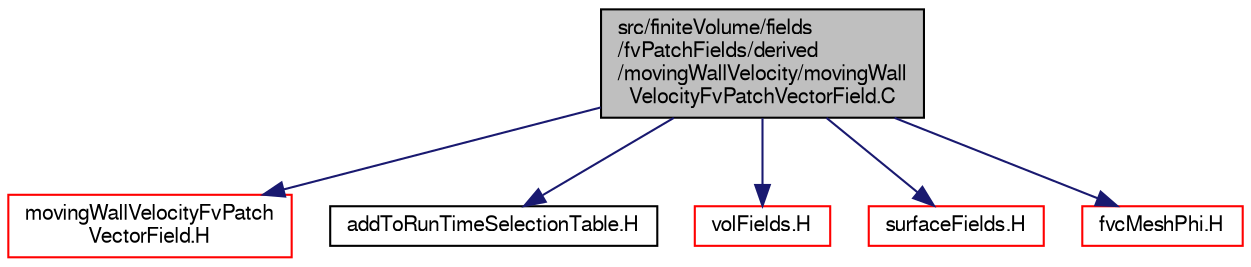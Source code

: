 digraph "src/finiteVolume/fields/fvPatchFields/derived/movingWallVelocity/movingWallVelocityFvPatchVectorField.C"
{
  bgcolor="transparent";
  edge [fontname="FreeSans",fontsize="10",labelfontname="FreeSans",labelfontsize="10"];
  node [fontname="FreeSans",fontsize="10",shape=record];
  Node0 [label="src/finiteVolume/fields\l/fvPatchFields/derived\l/movingWallVelocity/movingWall\lVelocityFvPatchVectorField.C",height=0.2,width=0.4,color="black", fillcolor="grey75", style="filled", fontcolor="black"];
  Node0 -> Node1 [color="midnightblue",fontsize="10",style="solid",fontname="FreeSans"];
  Node1 [label="movingWallVelocityFvPatch\lVectorField.H",height=0.2,width=0.4,color="red",URL="$a02090.html"];
  Node0 -> Node191 [color="midnightblue",fontsize="10",style="solid",fontname="FreeSans"];
  Node191 [label="addToRunTimeSelectionTable.H",height=0.2,width=0.4,color="black",URL="$a09263.html",tooltip="Macros for easy insertion into run-time selection tables. "];
  Node0 -> Node192 [color="midnightblue",fontsize="10",style="solid",fontname="FreeSans"];
  Node192 [label="volFields.H",height=0.2,width=0.4,color="red",URL="$a02750.html"];
  Node0 -> Node305 [color="midnightblue",fontsize="10",style="solid",fontname="FreeSans"];
  Node305 [label="surfaceFields.H",height=0.2,width=0.4,color="red",URL="$a02735.html",tooltip="Foam::surfaceFields. "];
  Node0 -> Node312 [color="midnightblue",fontsize="10",style="solid",fontname="FreeSans"];
  Node312 [label="fvcMeshPhi.H",height=0.2,width=0.4,color="red",URL="$a02996.html",tooltip="Calculate the mesh motion flux and convert fluxes from absolute to relative and back. "];
}
